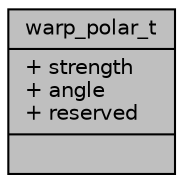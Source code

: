 digraph "warp_polar_t"
{
 // INTERACTIVE_SVG=YES
 // LATEX_PDF_SIZE
  bgcolor="transparent";
  edge [fontname="Helvetica",fontsize="10",labelfontname="Helvetica",labelfontsize="10"];
  node [fontname="Helvetica",fontsize="10",shape=record];
  Node1 [label="{warp_polar_t\n|+ strength\l+ angle\l+ reserved\l|}",height=0.2,width=0.4,color="black", fillcolor="grey75", style="filled", fontcolor="black",tooltip="polar warp parameter, it is only supported for LDC Rectilinear and wall mount rectilinear with one wa..."];
}
